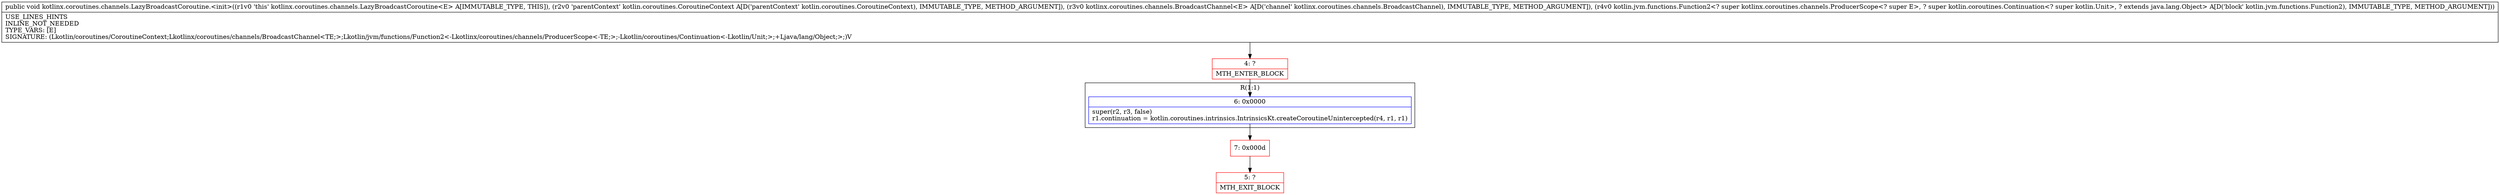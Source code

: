 digraph "CFG forkotlinx.coroutines.channels.LazyBroadcastCoroutine.\<init\>(Lkotlin\/coroutines\/CoroutineContext;Lkotlinx\/coroutines\/channels\/BroadcastChannel;Lkotlin\/jvm\/functions\/Function2;)V" {
subgraph cluster_Region_1083145798 {
label = "R(1:1)";
node [shape=record,color=blue];
Node_6 [shape=record,label="{6\:\ 0x0000|super(r2, r3, false)\lr1.continuation = kotlin.coroutines.intrinsics.IntrinsicsKt.createCoroutineUnintercepted(r4, r1, r1)\l}"];
}
Node_4 [shape=record,color=red,label="{4\:\ ?|MTH_ENTER_BLOCK\l}"];
Node_7 [shape=record,color=red,label="{7\:\ 0x000d}"];
Node_5 [shape=record,color=red,label="{5\:\ ?|MTH_EXIT_BLOCK\l}"];
MethodNode[shape=record,label="{public void kotlinx.coroutines.channels.LazyBroadcastCoroutine.\<init\>((r1v0 'this' kotlinx.coroutines.channels.LazyBroadcastCoroutine\<E\> A[IMMUTABLE_TYPE, THIS]), (r2v0 'parentContext' kotlin.coroutines.CoroutineContext A[D('parentContext' kotlin.coroutines.CoroutineContext), IMMUTABLE_TYPE, METHOD_ARGUMENT]), (r3v0 kotlinx.coroutines.channels.BroadcastChannel\<E\> A[D('channel' kotlinx.coroutines.channels.BroadcastChannel), IMMUTABLE_TYPE, METHOD_ARGUMENT]), (r4v0 kotlin.jvm.functions.Function2\<? super kotlinx.coroutines.channels.ProducerScope\<? super E\>, ? super kotlin.coroutines.Continuation\<? super kotlin.Unit\>, ? extends java.lang.Object\> A[D('block' kotlin.jvm.functions.Function2), IMMUTABLE_TYPE, METHOD_ARGUMENT]))  | USE_LINES_HINTS\lINLINE_NOT_NEEDED\lTYPE_VARS: [E]\lSIGNATURE: (Lkotlin\/coroutines\/CoroutineContext;Lkotlinx\/coroutines\/channels\/BroadcastChannel\<TE;\>;Lkotlin\/jvm\/functions\/Function2\<\-Lkotlinx\/coroutines\/channels\/ProducerScope\<\-TE;\>;\-Lkotlin\/coroutines\/Continuation\<\-Lkotlin\/Unit;\>;+Ljava\/lang\/Object;\>;)V\l}"];
MethodNode -> Node_4;Node_6 -> Node_7;
Node_4 -> Node_6;
Node_7 -> Node_5;
}

